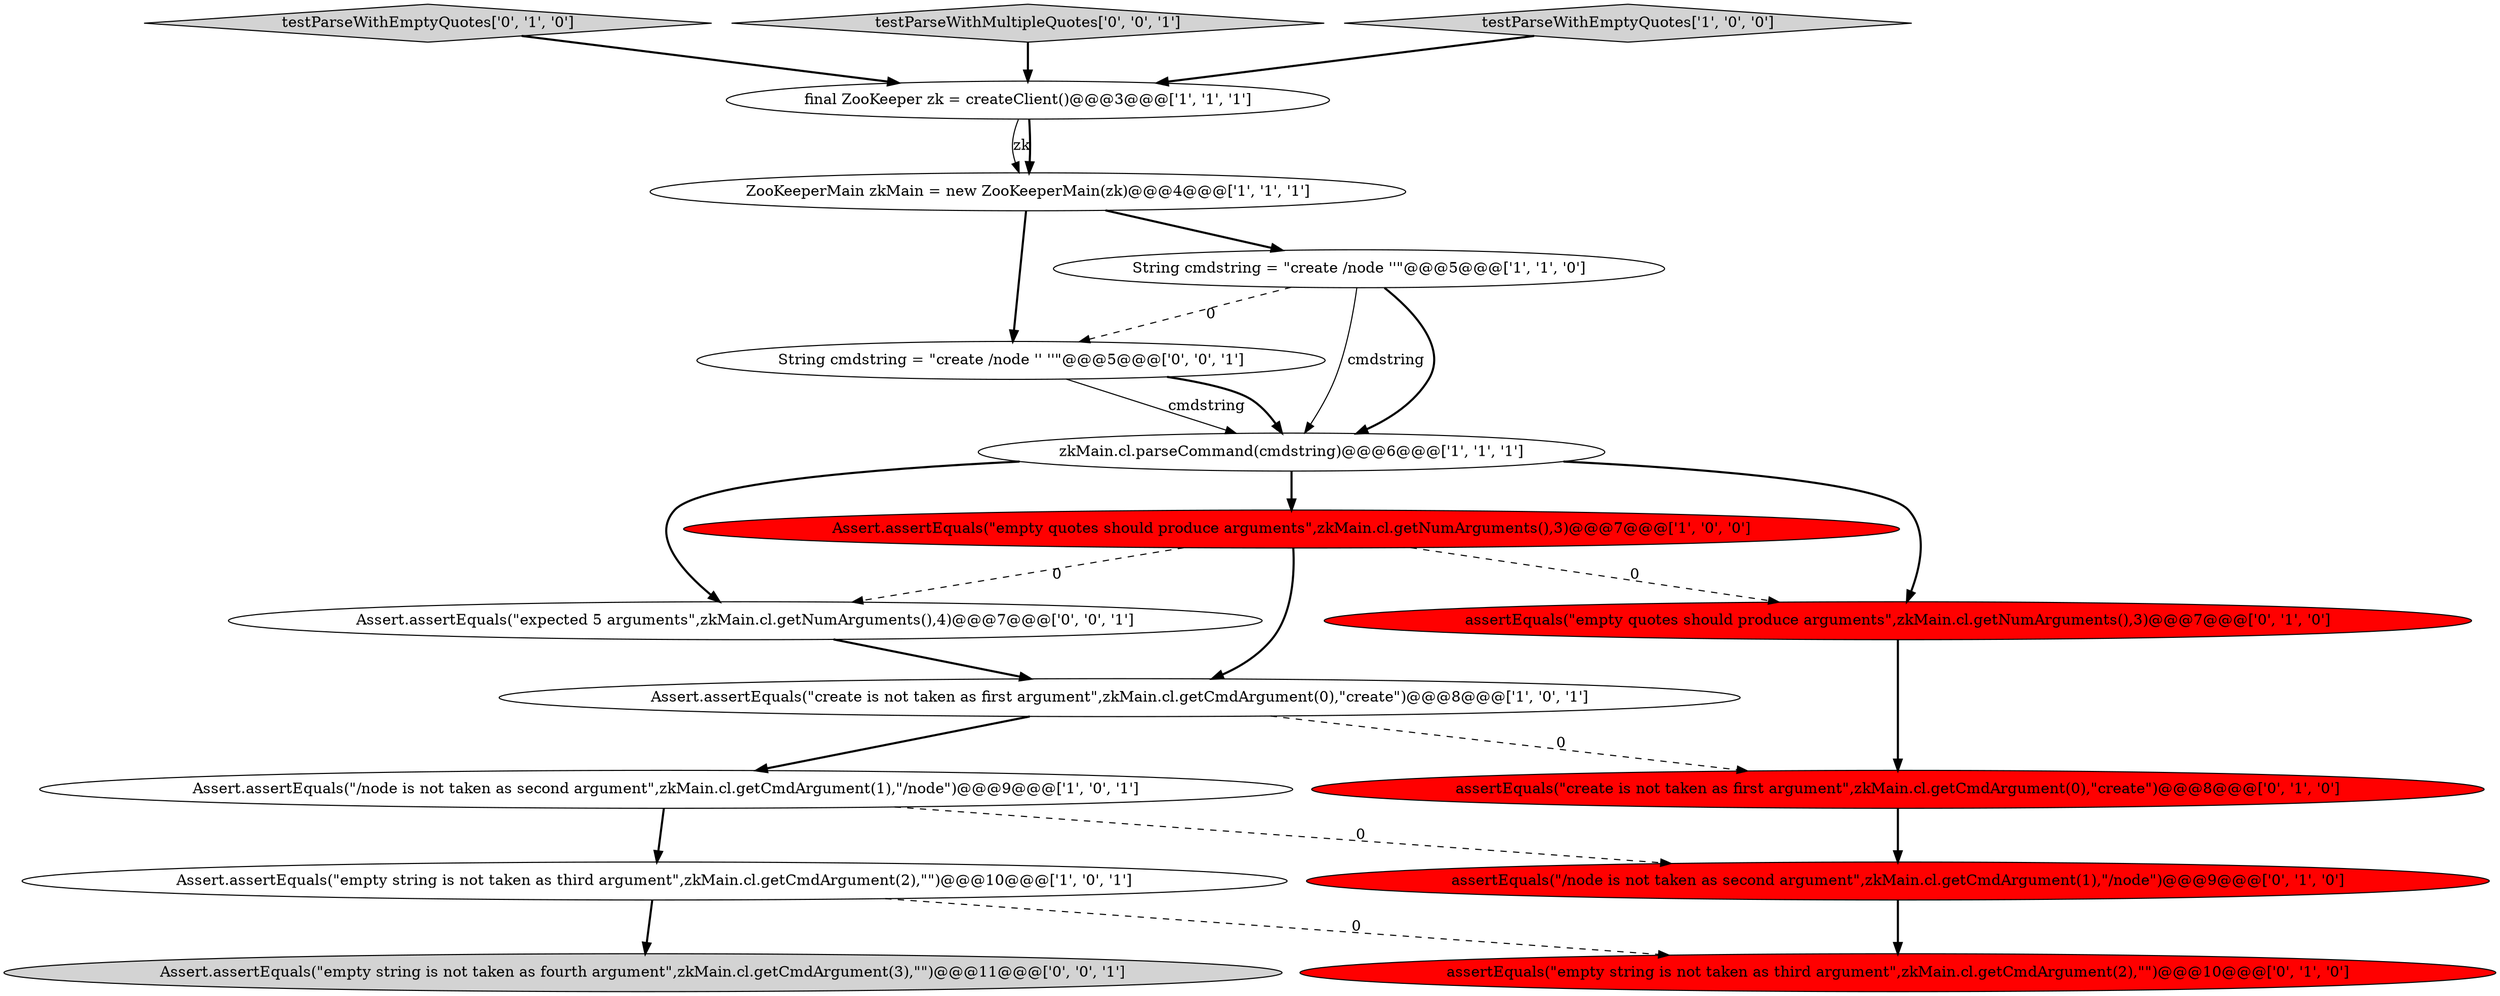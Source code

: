 digraph {
0 [style = filled, label = "zkMain.cl.parseCommand(cmdstring)@@@6@@@['1', '1', '1']", fillcolor = white, shape = ellipse image = "AAA0AAABBB1BBB"];
9 [style = filled, label = "assertEquals(\"empty string is not taken as third argument\",zkMain.cl.getCmdArgument(2),\"\")@@@10@@@['0', '1', '0']", fillcolor = red, shape = ellipse image = "AAA1AAABBB2BBB"];
3 [style = filled, label = "String cmdstring = \"create /node ''\"@@@5@@@['1', '1', '0']", fillcolor = white, shape = ellipse image = "AAA0AAABBB1BBB"];
14 [style = filled, label = "String cmdstring = \"create /node '' ''\"@@@5@@@['0', '0', '1']", fillcolor = white, shape = ellipse image = "AAA0AAABBB3BBB"];
1 [style = filled, label = "final ZooKeeper zk = createClient()@@@3@@@['1', '1', '1']", fillcolor = white, shape = ellipse image = "AAA0AAABBB1BBB"];
5 [style = filled, label = "Assert.assertEquals(\"create is not taken as first argument\",zkMain.cl.getCmdArgument(0),\"create\")@@@8@@@['1', '0', '1']", fillcolor = white, shape = ellipse image = "AAA0AAABBB1BBB"];
7 [style = filled, label = "Assert.assertEquals(\"empty string is not taken as third argument\",zkMain.cl.getCmdArgument(2),\"\")@@@10@@@['1', '0', '1']", fillcolor = white, shape = ellipse image = "AAA0AAABBB1BBB"];
2 [style = filled, label = "ZooKeeperMain zkMain = new ZooKeeperMain(zk)@@@4@@@['1', '1', '1']", fillcolor = white, shape = ellipse image = "AAA0AAABBB1BBB"];
11 [style = filled, label = "testParseWithEmptyQuotes['0', '1', '0']", fillcolor = lightgray, shape = diamond image = "AAA0AAABBB2BBB"];
6 [style = filled, label = "Assert.assertEquals(\"/node is not taken as second argument\",zkMain.cl.getCmdArgument(1),\"/node\")@@@9@@@['1', '0', '1']", fillcolor = white, shape = ellipse image = "AAA0AAABBB1BBB"];
15 [style = filled, label = "Assert.assertEquals(\"expected 5 arguments\",zkMain.cl.getNumArguments(),4)@@@7@@@['0', '0', '1']", fillcolor = white, shape = ellipse image = "AAA0AAABBB3BBB"];
17 [style = filled, label = "Assert.assertEquals(\"empty string is not taken as fourth argument\",zkMain.cl.getCmdArgument(3),\"\")@@@11@@@['0', '0', '1']", fillcolor = lightgray, shape = ellipse image = "AAA0AAABBB3BBB"];
8 [style = filled, label = "Assert.assertEquals(\"empty quotes should produce arguments\",zkMain.cl.getNumArguments(),3)@@@7@@@['1', '0', '0']", fillcolor = red, shape = ellipse image = "AAA1AAABBB1BBB"];
12 [style = filled, label = "assertEquals(\"create is not taken as first argument\",zkMain.cl.getCmdArgument(0),\"create\")@@@8@@@['0', '1', '0']", fillcolor = red, shape = ellipse image = "AAA1AAABBB2BBB"];
16 [style = filled, label = "testParseWithMultipleQuotes['0', '0', '1']", fillcolor = lightgray, shape = diamond image = "AAA0AAABBB3BBB"];
13 [style = filled, label = "assertEquals(\"/node is not taken as second argument\",zkMain.cl.getCmdArgument(1),\"/node\")@@@9@@@['0', '1', '0']", fillcolor = red, shape = ellipse image = "AAA1AAABBB2BBB"];
10 [style = filled, label = "assertEquals(\"empty quotes should produce arguments\",zkMain.cl.getNumArguments(),3)@@@7@@@['0', '1', '0']", fillcolor = red, shape = ellipse image = "AAA1AAABBB2BBB"];
4 [style = filled, label = "testParseWithEmptyQuotes['1', '0', '0']", fillcolor = lightgray, shape = diamond image = "AAA0AAABBB1BBB"];
5->12 [style = dashed, label="0"];
7->17 [style = bold, label=""];
8->10 [style = dashed, label="0"];
11->1 [style = bold, label=""];
2->3 [style = bold, label=""];
8->15 [style = dashed, label="0"];
3->0 [style = solid, label="cmdstring"];
0->15 [style = bold, label=""];
3->0 [style = bold, label=""];
15->5 [style = bold, label=""];
14->0 [style = solid, label="cmdstring"];
12->13 [style = bold, label=""];
0->10 [style = bold, label=""];
6->13 [style = dashed, label="0"];
5->6 [style = bold, label=""];
8->5 [style = bold, label=""];
14->0 [style = bold, label=""];
16->1 [style = bold, label=""];
10->12 [style = bold, label=""];
7->9 [style = dashed, label="0"];
2->14 [style = bold, label=""];
1->2 [style = solid, label="zk"];
0->8 [style = bold, label=""];
1->2 [style = bold, label=""];
4->1 [style = bold, label=""];
13->9 [style = bold, label=""];
3->14 [style = dashed, label="0"];
6->7 [style = bold, label=""];
}
